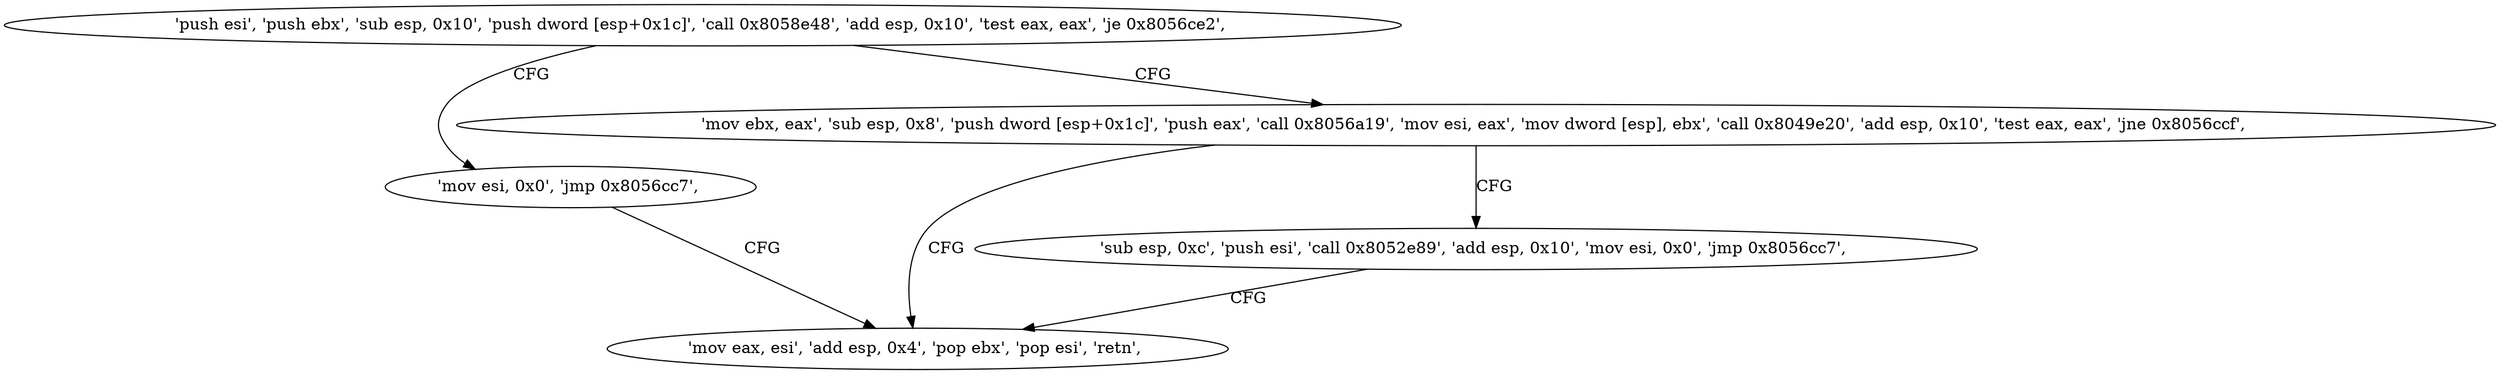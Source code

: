 digraph "func" {
"134573202" [label = "'push esi', 'push ebx', 'sub esp, 0x10', 'push dword [esp+0x1c]', 'call 0x8058e48', 'add esp, 0x10', 'test eax, eax', 'je 0x8056ce2', " ]
"134573282" [label = "'mov esi, 0x0', 'jmp 0x8056cc7', " ]
"134573223" [label = "'mov ebx, eax', 'sub esp, 0x8', 'push dword [esp+0x1c]', 'push eax', 'call 0x8056a19', 'mov esi, eax', 'mov dword [esp], ebx', 'call 0x8049e20', 'add esp, 0x10', 'test eax, eax', 'jne 0x8056ccf', " ]
"134573255" [label = "'mov eax, esi', 'add esp, 0x4', 'pop ebx', 'pop esi', 'retn', " ]
"134573263" [label = "'sub esp, 0xc', 'push esi', 'call 0x8052e89', 'add esp, 0x10', 'mov esi, 0x0', 'jmp 0x8056cc7', " ]
"134573202" -> "134573282" [ label = "CFG" ]
"134573202" -> "134573223" [ label = "CFG" ]
"134573282" -> "134573255" [ label = "CFG" ]
"134573223" -> "134573263" [ label = "CFG" ]
"134573223" -> "134573255" [ label = "CFG" ]
"134573263" -> "134573255" [ label = "CFG" ]
}
